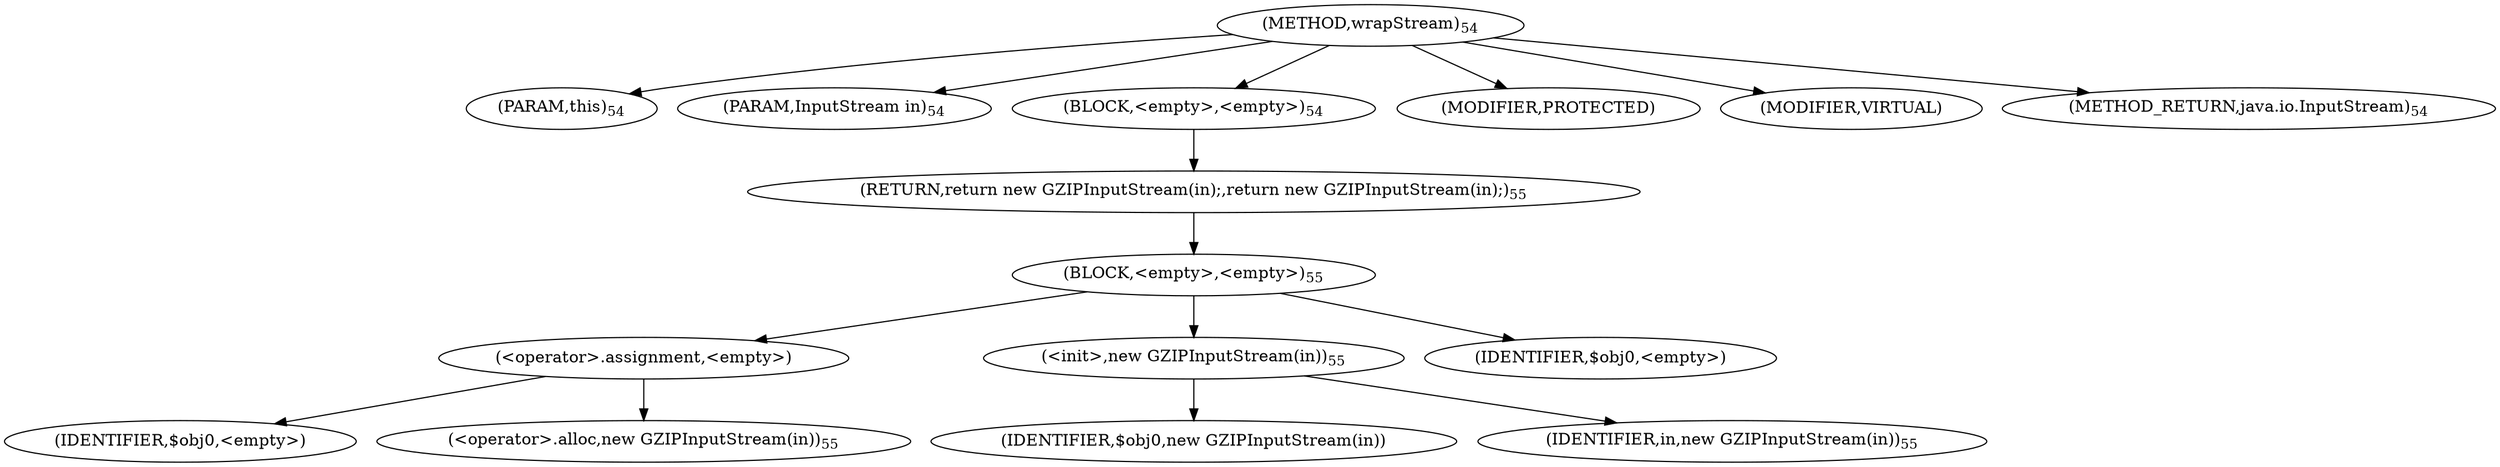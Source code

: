 digraph "wrapStream" {  
"24" [label = <(METHOD,wrapStream)<SUB>54</SUB>> ]
"25" [label = <(PARAM,this)<SUB>54</SUB>> ]
"26" [label = <(PARAM,InputStream in)<SUB>54</SUB>> ]
"27" [label = <(BLOCK,&lt;empty&gt;,&lt;empty&gt;)<SUB>54</SUB>> ]
"28" [label = <(RETURN,return new GZIPInputStream(in);,return new GZIPInputStream(in);)<SUB>55</SUB>> ]
"29" [label = <(BLOCK,&lt;empty&gt;,&lt;empty&gt;)<SUB>55</SUB>> ]
"30" [label = <(&lt;operator&gt;.assignment,&lt;empty&gt;)> ]
"31" [label = <(IDENTIFIER,$obj0,&lt;empty&gt;)> ]
"32" [label = <(&lt;operator&gt;.alloc,new GZIPInputStream(in))<SUB>55</SUB>> ]
"33" [label = <(&lt;init&gt;,new GZIPInputStream(in))<SUB>55</SUB>> ]
"34" [label = <(IDENTIFIER,$obj0,new GZIPInputStream(in))> ]
"35" [label = <(IDENTIFIER,in,new GZIPInputStream(in))<SUB>55</SUB>> ]
"36" [label = <(IDENTIFIER,$obj0,&lt;empty&gt;)> ]
"37" [label = <(MODIFIER,PROTECTED)> ]
"38" [label = <(MODIFIER,VIRTUAL)> ]
"39" [label = <(METHOD_RETURN,java.io.InputStream)<SUB>54</SUB>> ]
  "24" -> "25" 
  "24" -> "26" 
  "24" -> "27" 
  "24" -> "37" 
  "24" -> "38" 
  "24" -> "39" 
  "27" -> "28" 
  "28" -> "29" 
  "29" -> "30" 
  "29" -> "33" 
  "29" -> "36" 
  "30" -> "31" 
  "30" -> "32" 
  "33" -> "34" 
  "33" -> "35" 
}
